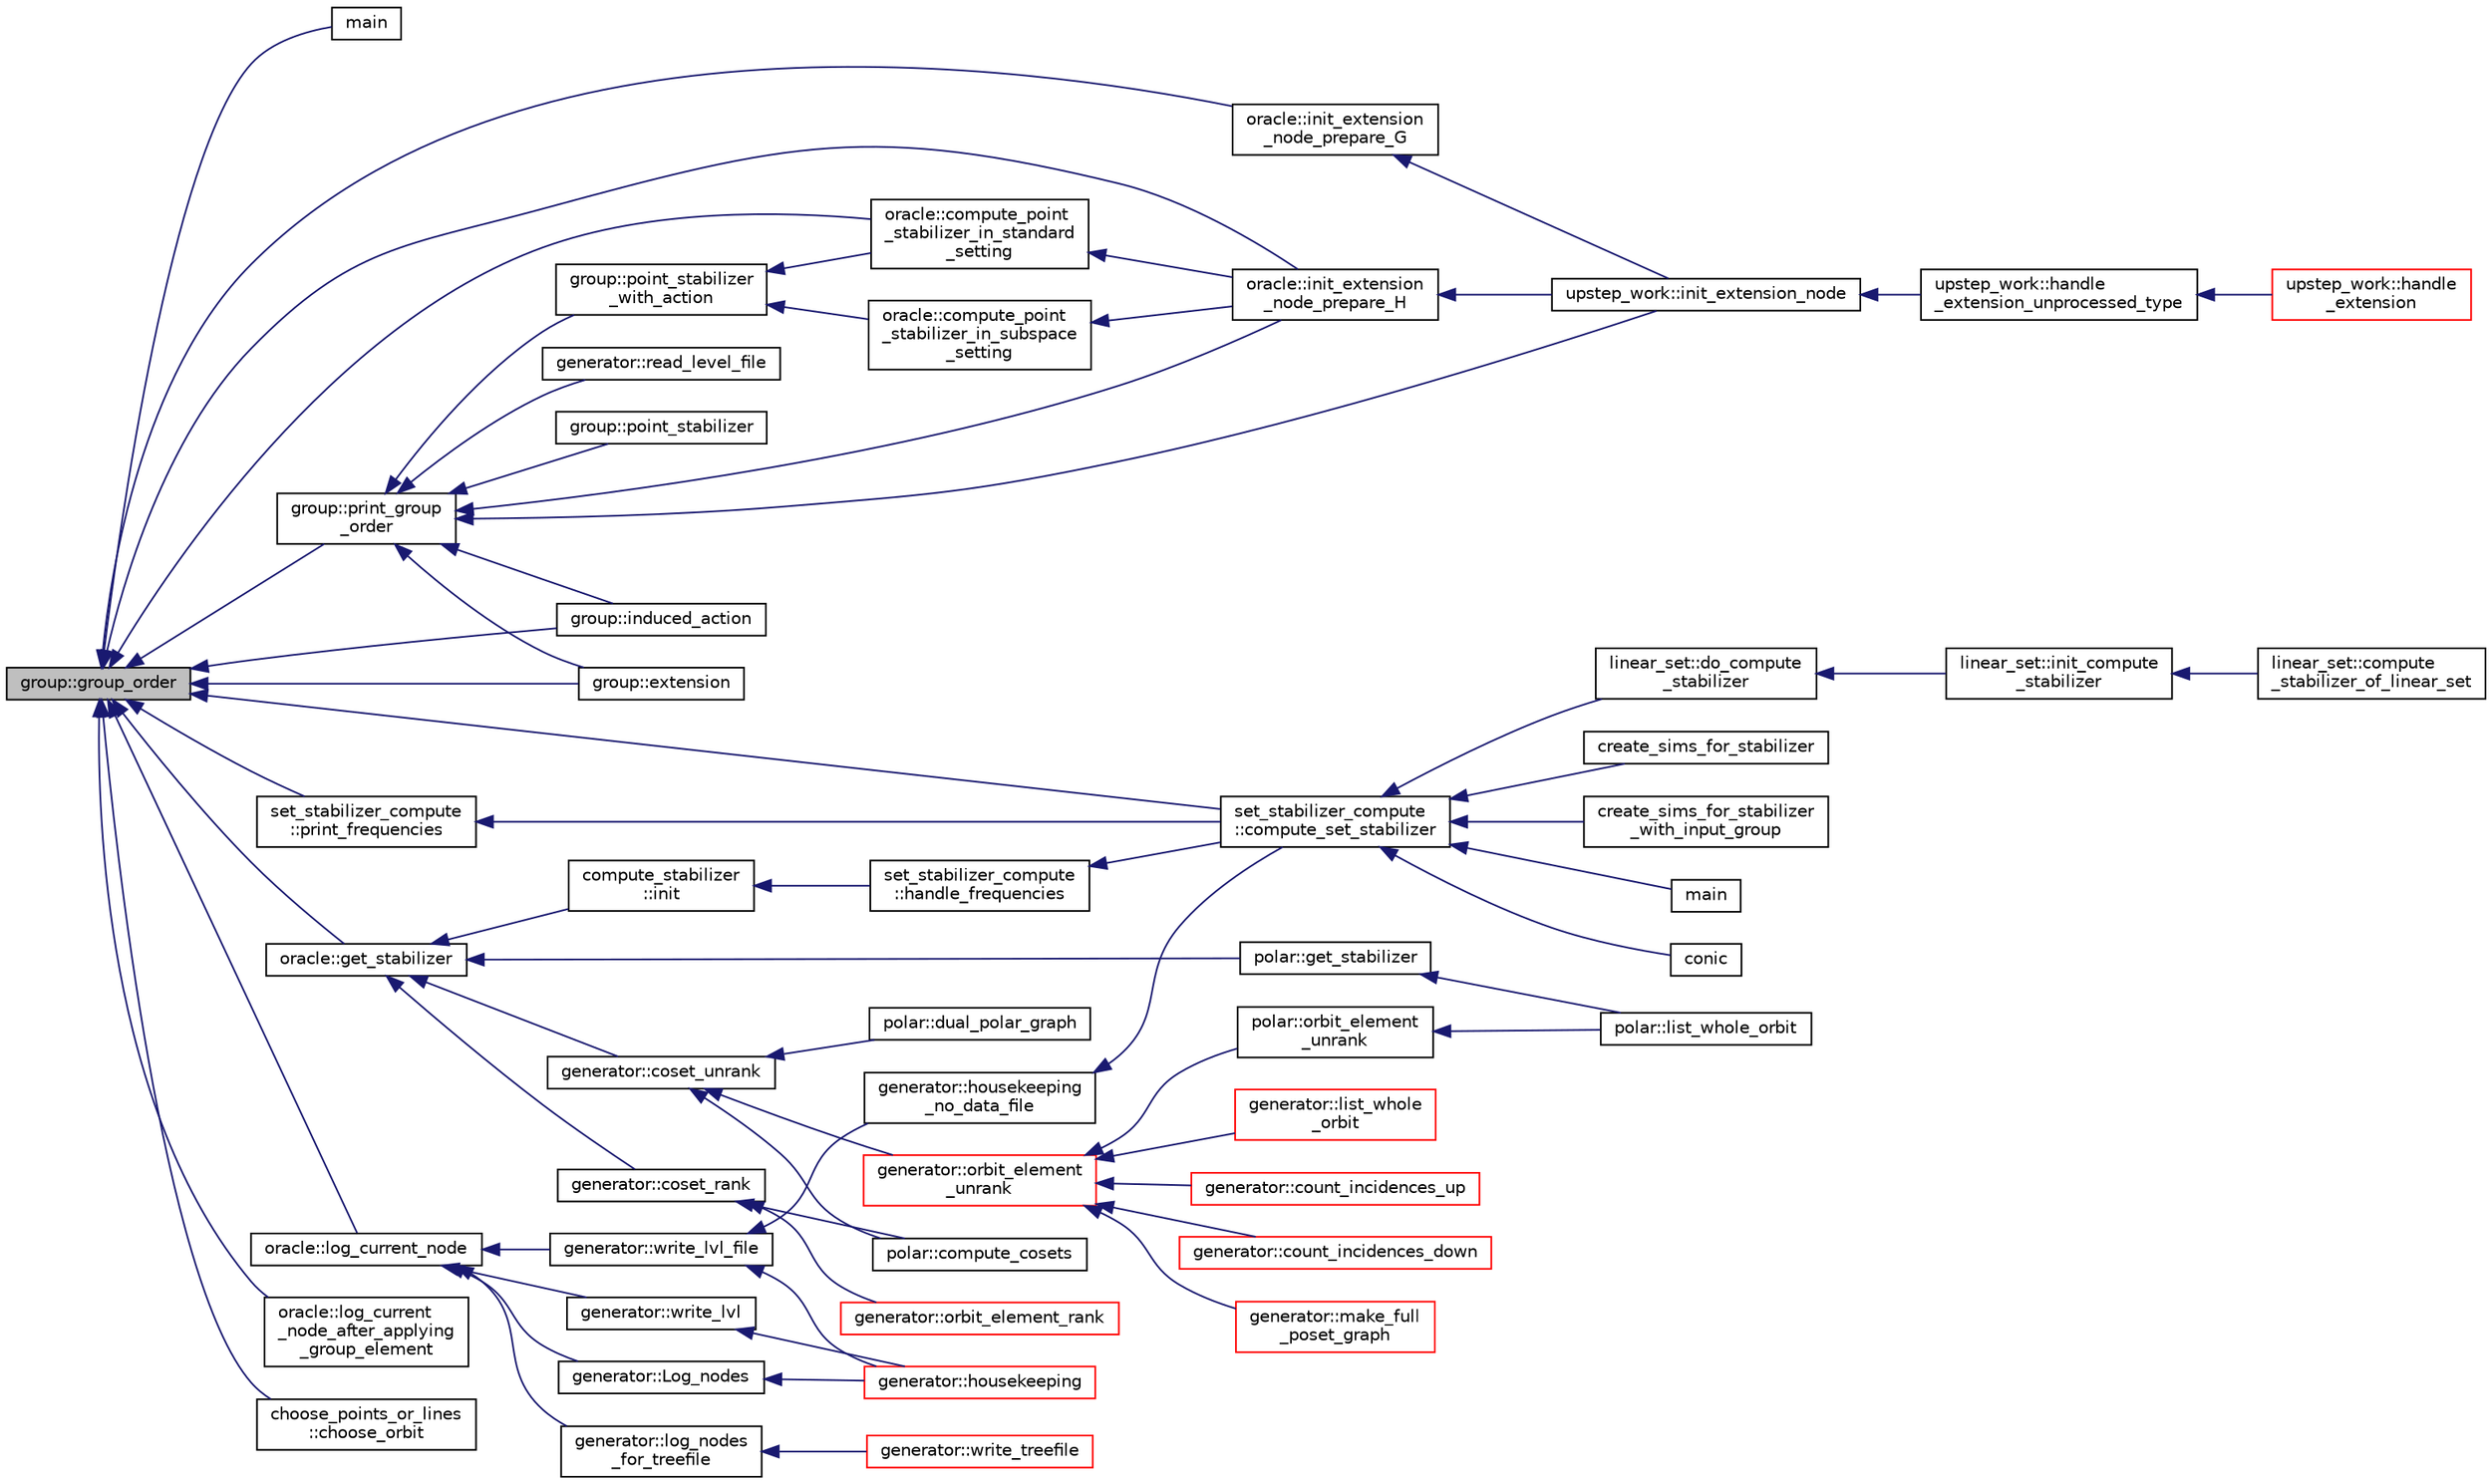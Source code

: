 digraph "group::group_order"
{
  edge [fontname="Helvetica",fontsize="10",labelfontname="Helvetica",labelfontsize="10"];
  node [fontname="Helvetica",fontsize="10",shape=record];
  rankdir="LR";
  Node640 [label="group::group_order",height=0.2,width=0.4,color="black", fillcolor="grey75", style="filled", fontcolor="black"];
  Node640 -> Node641 [dir="back",color="midnightblue",fontsize="10",style="solid",fontname="Helvetica"];
  Node641 [label="main",height=0.2,width=0.4,color="black", fillcolor="white", style="filled",URL="$d0/dfc/transpose_8_c.html#a217dbf8b442f20279ea00b898af96f52"];
  Node640 -> Node642 [dir="back",color="midnightblue",fontsize="10",style="solid",fontname="Helvetica"];
  Node642 [label="group::print_group\l_order",height=0.2,width=0.4,color="black", fillcolor="white", style="filled",URL="$d1/db7/classgroup.html#aa43ecff562ccdcb7305ace4e7414f3d8"];
  Node642 -> Node643 [dir="back",color="midnightblue",fontsize="10",style="solid",fontname="Helvetica"];
  Node643 [label="group::point_stabilizer",height=0.2,width=0.4,color="black", fillcolor="white", style="filled",URL="$d1/db7/classgroup.html#a36f1034ef2d4a7d1e7a5aed426bd4d16"];
  Node642 -> Node644 [dir="back",color="midnightblue",fontsize="10",style="solid",fontname="Helvetica"];
  Node644 [label="group::point_stabilizer\l_with_action",height=0.2,width=0.4,color="black", fillcolor="white", style="filled",URL="$d1/db7/classgroup.html#a4bf09ea3350d11ee1e0757d0a02ac3cc"];
  Node644 -> Node645 [dir="back",color="midnightblue",fontsize="10",style="solid",fontname="Helvetica"];
  Node645 [label="oracle::compute_point\l_stabilizer_in_subspace\l_setting",height=0.2,width=0.4,color="black", fillcolor="white", style="filled",URL="$d7/da7/classoracle.html#ac88b56b30c84a4b5cd9b75869d468025"];
  Node645 -> Node646 [dir="back",color="midnightblue",fontsize="10",style="solid",fontname="Helvetica"];
  Node646 [label="oracle::init_extension\l_node_prepare_H",height=0.2,width=0.4,color="black", fillcolor="white", style="filled",URL="$d7/da7/classoracle.html#a6a121e9674bbd011685430a95dbc1b77"];
  Node646 -> Node647 [dir="back",color="midnightblue",fontsize="10",style="solid",fontname="Helvetica"];
  Node647 [label="upstep_work::init_extension_node",height=0.2,width=0.4,color="black", fillcolor="white", style="filled",URL="$d2/dd6/classupstep__work.html#ad74931a4c6dc97102d405a755433297d"];
  Node647 -> Node648 [dir="back",color="midnightblue",fontsize="10",style="solid",fontname="Helvetica"];
  Node648 [label="upstep_work::handle\l_extension_unprocessed_type",height=0.2,width=0.4,color="black", fillcolor="white", style="filled",URL="$d2/dd6/classupstep__work.html#a4687dfab87eb7d0646cb79008dd3d32d"];
  Node648 -> Node649 [dir="back",color="midnightblue",fontsize="10",style="solid",fontname="Helvetica"];
  Node649 [label="upstep_work::handle\l_extension",height=0.2,width=0.4,color="red", fillcolor="white", style="filled",URL="$d2/dd6/classupstep__work.html#ad8ba22a74e9884f92e11340b24e6a6d6"];
  Node644 -> Node720 [dir="back",color="midnightblue",fontsize="10",style="solid",fontname="Helvetica"];
  Node720 [label="oracle::compute_point\l_stabilizer_in_standard\l_setting",height=0.2,width=0.4,color="black", fillcolor="white", style="filled",URL="$d7/da7/classoracle.html#afa7b2b71cd2ccbb807a740d6e1085982"];
  Node720 -> Node646 [dir="back",color="midnightblue",fontsize="10",style="solid",fontname="Helvetica"];
  Node642 -> Node721 [dir="back",color="midnightblue",fontsize="10",style="solid",fontname="Helvetica"];
  Node721 [label="group::induced_action",height=0.2,width=0.4,color="black", fillcolor="white", style="filled",URL="$d1/db7/classgroup.html#af6664c64704eb397874f42ed1ac7fed1"];
  Node642 -> Node722 [dir="back",color="midnightblue",fontsize="10",style="solid",fontname="Helvetica"];
  Node722 [label="group::extension",height=0.2,width=0.4,color="black", fillcolor="white", style="filled",URL="$d1/db7/classgroup.html#a798cd01cad4d5616b67fa456b8b04008"];
  Node642 -> Node723 [dir="back",color="midnightblue",fontsize="10",style="solid",fontname="Helvetica"];
  Node723 [label="generator::read_level_file",height=0.2,width=0.4,color="black", fillcolor="white", style="filled",URL="$d7/d73/classgenerator.html#a2f706a252cb52357a8c214972a50c994"];
  Node642 -> Node646 [dir="back",color="midnightblue",fontsize="10",style="solid",fontname="Helvetica"];
  Node642 -> Node647 [dir="back",color="midnightblue",fontsize="10",style="solid",fontname="Helvetica"];
  Node640 -> Node721 [dir="back",color="midnightblue",fontsize="10",style="solid",fontname="Helvetica"];
  Node640 -> Node722 [dir="back",color="midnightblue",fontsize="10",style="solid",fontname="Helvetica"];
  Node640 -> Node653 [dir="back",color="midnightblue",fontsize="10",style="solid",fontname="Helvetica"];
  Node653 [label="set_stabilizer_compute\l::compute_set_stabilizer",height=0.2,width=0.4,color="black", fillcolor="white", style="filled",URL="$d8/dc6/classset__stabilizer__compute.html#ad4f92074322e98c7cd0ed5d4f8486b76"];
  Node653 -> Node654 [dir="back",color="midnightblue",fontsize="10",style="solid",fontname="Helvetica"];
  Node654 [label="main",height=0.2,width=0.4,color="black", fillcolor="white", style="filled",URL="$db/d67/test__hyperoval_8_c.html#a3c04138a5bfe5d72780bb7e82a18e627"];
  Node653 -> Node655 [dir="back",color="midnightblue",fontsize="10",style="solid",fontname="Helvetica"];
  Node655 [label="conic",height=0.2,width=0.4,color="black", fillcolor="white", style="filled",URL="$d4/de8/conic_8_c.html#a96def9474b981a9d5831a9b48d85d652"];
  Node653 -> Node656 [dir="back",color="midnightblue",fontsize="10",style="solid",fontname="Helvetica"];
  Node656 [label="linear_set::do_compute\l_stabilizer",height=0.2,width=0.4,color="black", fillcolor="white", style="filled",URL="$dd/d86/classlinear__set.html#ae8f58ded28fb5370f4459cca42b7463b"];
  Node656 -> Node657 [dir="back",color="midnightblue",fontsize="10",style="solid",fontname="Helvetica"];
  Node657 [label="linear_set::init_compute\l_stabilizer",height=0.2,width=0.4,color="black", fillcolor="white", style="filled",URL="$dd/d86/classlinear__set.html#a0cc3eaec1896fdc977b62e94623b055b"];
  Node657 -> Node658 [dir="back",color="midnightblue",fontsize="10",style="solid",fontname="Helvetica"];
  Node658 [label="linear_set::compute\l_stabilizer_of_linear_set",height=0.2,width=0.4,color="black", fillcolor="white", style="filled",URL="$dd/d86/classlinear__set.html#a098a133edfbaae0fd347a69c50bdbee2"];
  Node653 -> Node659 [dir="back",color="midnightblue",fontsize="10",style="solid",fontname="Helvetica"];
  Node659 [label="create_sims_for_stabilizer",height=0.2,width=0.4,color="black", fillcolor="white", style="filled",URL="$d0/d76/tl__algebra__and__number__theory_8h.html#af2c67d225072549409be710ac3cd30f8"];
  Node653 -> Node660 [dir="back",color="midnightblue",fontsize="10",style="solid",fontname="Helvetica"];
  Node660 [label="create_sims_for_stabilizer\l_with_input_group",height=0.2,width=0.4,color="black", fillcolor="white", style="filled",URL="$d0/d76/tl__algebra__and__number__theory_8h.html#af5482567a8d6ba5c2fe593bf6f7f9a0f"];
  Node640 -> Node724 [dir="back",color="midnightblue",fontsize="10",style="solid",fontname="Helvetica"];
  Node724 [label="set_stabilizer_compute\l::print_frequencies",height=0.2,width=0.4,color="black", fillcolor="white", style="filled",URL="$d8/dc6/classset__stabilizer__compute.html#aaa16ded0007c24b61d16b8ba65c51283"];
  Node724 -> Node653 [dir="back",color="midnightblue",fontsize="10",style="solid",fontname="Helvetica"];
  Node640 -> Node725 [dir="back",color="midnightblue",fontsize="10",style="solid",fontname="Helvetica"];
  Node725 [label="oracle::init_extension\l_node_prepare_G",height=0.2,width=0.4,color="black", fillcolor="white", style="filled",URL="$d7/da7/classoracle.html#afa9983d0c22028563d6a6b812c888b32"];
  Node725 -> Node647 [dir="back",color="midnightblue",fontsize="10",style="solid",fontname="Helvetica"];
  Node640 -> Node646 [dir="back",color="midnightblue",fontsize="10",style="solid",fontname="Helvetica"];
  Node640 -> Node720 [dir="back",color="midnightblue",fontsize="10",style="solid",fontname="Helvetica"];
  Node640 -> Node726 [dir="back",color="midnightblue",fontsize="10",style="solid",fontname="Helvetica"];
  Node726 [label="oracle::get_stabilizer",height=0.2,width=0.4,color="black", fillcolor="white", style="filled",URL="$d7/da7/classoracle.html#a66344906577c7688e2e5f3d0c5748d2c"];
  Node726 -> Node727 [dir="back",color="midnightblue",fontsize="10",style="solid",fontname="Helvetica"];
  Node727 [label="polar::get_stabilizer",height=0.2,width=0.4,color="black", fillcolor="white", style="filled",URL="$da/d1c/classpolar.html#a02d21f42aa46c13add56aa88fb33ed81"];
  Node727 -> Node728 [dir="back",color="midnightblue",fontsize="10",style="solid",fontname="Helvetica"];
  Node728 [label="polar::list_whole_orbit",height=0.2,width=0.4,color="black", fillcolor="white", style="filled",URL="$da/d1c/classpolar.html#a26f04b7c75e45604ab772931ed2916fd"];
  Node726 -> Node729 [dir="back",color="midnightblue",fontsize="10",style="solid",fontname="Helvetica"];
  Node729 [label="compute_stabilizer\l::init",height=0.2,width=0.4,color="black", fillcolor="white", style="filled",URL="$d8/d30/classcompute__stabilizer.html#a36a1729430f317a65559220a8206a7d7"];
  Node729 -> Node730 [dir="back",color="midnightblue",fontsize="10",style="solid",fontname="Helvetica"];
  Node730 [label="set_stabilizer_compute\l::handle_frequencies",height=0.2,width=0.4,color="black", fillcolor="white", style="filled",URL="$d8/dc6/classset__stabilizer__compute.html#a247c31bc3f19f22dadbfd7607cbaaa78"];
  Node730 -> Node653 [dir="back",color="midnightblue",fontsize="10",style="solid",fontname="Helvetica"];
  Node726 -> Node731 [dir="back",color="midnightblue",fontsize="10",style="solid",fontname="Helvetica"];
  Node731 [label="generator::coset_unrank",height=0.2,width=0.4,color="black", fillcolor="white", style="filled",URL="$d7/d73/classgenerator.html#a489f02ee804f130f666029a46020aaf6"];
  Node731 -> Node732 [dir="back",color="midnightblue",fontsize="10",style="solid",fontname="Helvetica"];
  Node732 [label="polar::compute_cosets",height=0.2,width=0.4,color="black", fillcolor="white", style="filled",URL="$da/d1c/classpolar.html#a1fae83636607982bad299fd84380fc40"];
  Node731 -> Node733 [dir="back",color="midnightblue",fontsize="10",style="solid",fontname="Helvetica"];
  Node733 [label="polar::dual_polar_graph",height=0.2,width=0.4,color="black", fillcolor="white", style="filled",URL="$da/d1c/classpolar.html#a6e5e2b0d9d3447cac72cb82ce3d2e9e5"];
  Node731 -> Node734 [dir="back",color="midnightblue",fontsize="10",style="solid",fontname="Helvetica"];
  Node734 [label="generator::orbit_element\l_unrank",height=0.2,width=0.4,color="red", fillcolor="white", style="filled",URL="$d7/d73/classgenerator.html#a26a8d0b1964170e19dcbd37fa0a4957f"];
  Node734 -> Node735 [dir="back",color="midnightblue",fontsize="10",style="solid",fontname="Helvetica"];
  Node735 [label="polar::orbit_element\l_unrank",height=0.2,width=0.4,color="black", fillcolor="white", style="filled",URL="$da/d1c/classpolar.html#abcc67b841c60f84478e531f9facf0b82"];
  Node735 -> Node728 [dir="back",color="midnightblue",fontsize="10",style="solid",fontname="Helvetica"];
  Node734 -> Node736 [dir="back",color="midnightblue",fontsize="10",style="solid",fontname="Helvetica"];
  Node736 [label="generator::list_whole\l_orbit",height=0.2,width=0.4,color="red", fillcolor="white", style="filled",URL="$d7/d73/classgenerator.html#aa102d1c1e32f0cd1dafeab1e0d1c18c1"];
  Node734 -> Node740 [dir="back",color="midnightblue",fontsize="10",style="solid",fontname="Helvetica"];
  Node740 [label="generator::count_incidences_up",height=0.2,width=0.4,color="red", fillcolor="white", style="filled",URL="$d7/d73/classgenerator.html#a9d833d8494072c07de28b8f0e9b8155d"];
  Node734 -> Node743 [dir="back",color="midnightblue",fontsize="10",style="solid",fontname="Helvetica"];
  Node743 [label="generator::count_incidences_down",height=0.2,width=0.4,color="red", fillcolor="white", style="filled",URL="$d7/d73/classgenerator.html#aef9312d2eab8e5ff47228fc5cdab3262"];
  Node734 -> Node746 [dir="back",color="midnightblue",fontsize="10",style="solid",fontname="Helvetica"];
  Node746 [label="generator::make_full\l_poset_graph",height=0.2,width=0.4,color="red", fillcolor="white", style="filled",URL="$d7/d73/classgenerator.html#ab6415c4a8fbcc54c470448935a95aa56"];
  Node726 -> Node750 [dir="back",color="midnightblue",fontsize="10",style="solid",fontname="Helvetica"];
  Node750 [label="generator::coset_rank",height=0.2,width=0.4,color="black", fillcolor="white", style="filled",URL="$d7/d73/classgenerator.html#aee00240c0ae71885dd9d23b5423c56d9"];
  Node750 -> Node732 [dir="back",color="midnightblue",fontsize="10",style="solid",fontname="Helvetica"];
  Node750 -> Node751 [dir="back",color="midnightblue",fontsize="10",style="solid",fontname="Helvetica"];
  Node751 [label="generator::orbit_element_rank",height=0.2,width=0.4,color="red", fillcolor="white", style="filled",URL="$d7/d73/classgenerator.html#a98e10a923dffa737fdb6ebc703d53fae"];
  Node640 -> Node753 [dir="back",color="midnightblue",fontsize="10",style="solid",fontname="Helvetica"];
  Node753 [label="oracle::log_current_node",height=0.2,width=0.4,color="black", fillcolor="white", style="filled",URL="$d7/da7/classoracle.html#a51f9cd387e52812e9a67f4d9cfcca603"];
  Node753 -> Node754 [dir="back",color="midnightblue",fontsize="10",style="solid",fontname="Helvetica"];
  Node754 [label="generator::write_lvl_file",height=0.2,width=0.4,color="black", fillcolor="white", style="filled",URL="$d7/d73/classgenerator.html#a3d343cf5a5831b03d1bda3d89b1dd935"];
  Node754 -> Node755 [dir="back",color="midnightblue",fontsize="10",style="solid",fontname="Helvetica"];
  Node755 [label="generator::housekeeping",height=0.2,width=0.4,color="red", fillcolor="white", style="filled",URL="$d7/d73/classgenerator.html#aaf2bd92e8f74eb9fbc3244a6dde6f78c"];
  Node754 -> Node756 [dir="back",color="midnightblue",fontsize="10",style="solid",fontname="Helvetica"];
  Node756 [label="generator::housekeeping\l_no_data_file",height=0.2,width=0.4,color="black", fillcolor="white", style="filled",URL="$d7/d73/classgenerator.html#a6c09d8dc65abd5c79f3310e8293a56d8"];
  Node756 -> Node653 [dir="back",color="midnightblue",fontsize="10",style="solid",fontname="Helvetica"];
  Node753 -> Node757 [dir="back",color="midnightblue",fontsize="10",style="solid",fontname="Helvetica"];
  Node757 [label="generator::write_lvl",height=0.2,width=0.4,color="black", fillcolor="white", style="filled",URL="$d7/d73/classgenerator.html#a4427cbf38ba677033cea15f1ca62cce0"];
  Node757 -> Node755 [dir="back",color="midnightblue",fontsize="10",style="solid",fontname="Helvetica"];
  Node753 -> Node758 [dir="back",color="midnightblue",fontsize="10",style="solid",fontname="Helvetica"];
  Node758 [label="generator::log_nodes\l_for_treefile",height=0.2,width=0.4,color="black", fillcolor="white", style="filled",URL="$d7/d73/classgenerator.html#af759fd46cd675616d4816dddf6cdcab6"];
  Node758 -> Node759 [dir="back",color="midnightblue",fontsize="10",style="solid",fontname="Helvetica"];
  Node759 [label="generator::write_treefile",height=0.2,width=0.4,color="red", fillcolor="white", style="filled",URL="$d7/d73/classgenerator.html#a5c684cbe4faa75f676549200c475f5c3"];
  Node753 -> Node761 [dir="back",color="midnightblue",fontsize="10",style="solid",fontname="Helvetica"];
  Node761 [label="generator::Log_nodes",height=0.2,width=0.4,color="black", fillcolor="white", style="filled",URL="$d7/d73/classgenerator.html#ae9af20d24cee32bf11fe6cb9f9d8cfdf"];
  Node761 -> Node755 [dir="back",color="midnightblue",fontsize="10",style="solid",fontname="Helvetica"];
  Node640 -> Node762 [dir="back",color="midnightblue",fontsize="10",style="solid",fontname="Helvetica"];
  Node762 [label="oracle::log_current\l_node_after_applying\l_group_element",height=0.2,width=0.4,color="black", fillcolor="white", style="filled",URL="$d7/da7/classoracle.html#a83654fe90c42572ee993416b5d1c4cb5"];
  Node640 -> Node763 [dir="back",color="midnightblue",fontsize="10",style="solid",fontname="Helvetica"];
  Node763 [label="choose_points_or_lines\l::choose_orbit",height=0.2,width=0.4,color="black", fillcolor="white", style="filled",URL="$d6/d75/classchoose__points__or__lines.html#a17def7dc2b9407b483d887fb24fab74d"];
}
